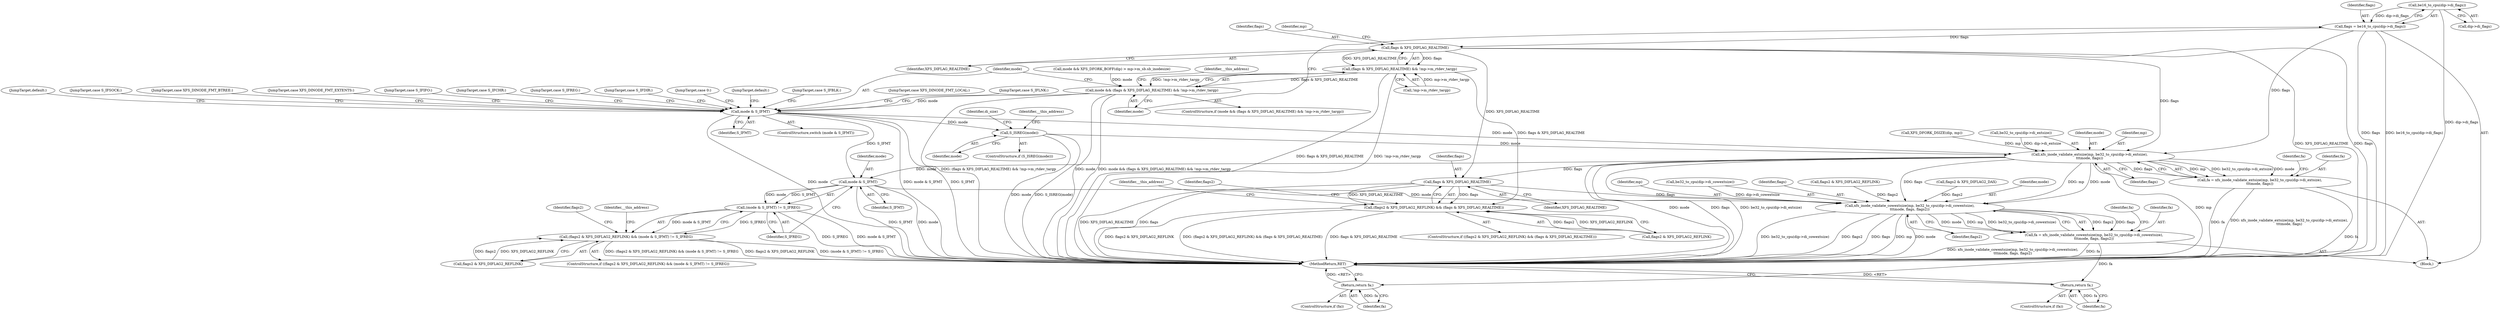 digraph "0_linux_23fcb3340d033d9f081e21e6c12c2db7eaa541d3@pointer" {
"1000259" [label="(Call,be16_to_cpu(dip->di_flags))"];
"1000257" [label="(Call,flags = be16_to_cpu(dip->di_flags))"];
"1000267" [label="(Call,flags & XFS_DIFLAG_REALTIME)"];
"1000266" [label="(Call,(flags & XFS_DIFLAG_REALTIME) && !mp->m_rtdev_targp)"];
"1000264" [label="(Call,mode && (flags & XFS_DIFLAG_REALTIME) && !mp->m_rtdev_targp)"];
"1000277" [label="(Call,mode & S_IFMT)"];
"1000304" [label="(Call,S_ISREG(mode))"];
"1000377" [label="(Call,xfs_inode_validate_extsize(mp, be32_to_cpu(dip->di_extsize),\n\t\t\tmode, flags))"];
"1000375" [label="(Call,fa = xfs_inode_validate_extsize(mp, be32_to_cpu(dip->di_extsize),\n\t\t\tmode, flags))"];
"1000387" [label="(Return,return fa;)"];
"1000424" [label="(Call,mode & S_IFMT)"];
"1000423" [label="(Call,(mode & S_IFMT) != S_IFREG)"];
"1000419" [label="(Call,(flags2 & XFS_DIFLAG2_REFLINK) && (mode & S_IFMT) != S_IFREG)"];
"1000452" [label="(Call,xfs_inode_validate_cowextsize(mp, be32_to_cpu(dip->di_cowextsize),\n\t\t\tmode, flags, flags2))"];
"1000450" [label="(Call,fa = xfs_inode_validate_cowextsize(mp, be32_to_cpu(dip->di_cowextsize),\n\t\t\tmode, flags, flags2))"];
"1000463" [label="(Return,return fa;)"];
"1000435" [label="(Call,flags & XFS_DIFLAG_REALTIME)"];
"1000431" [label="(Call,(flags2 & XFS_DIFLAG2_REFLINK) && (flags & XFS_DIFLAG_REALTIME))"];
"1000433" [label="(Identifier,flags2)"];
"1000268" [label="(Identifier,flags)"];
"1000307" [label="(Identifier,__this_address)"];
"1000265" [label="(Identifier,mode)"];
"1000385" [label="(ControlStructure,if (fa))"];
"1000418" [label="(ControlStructure,if ((flags2 & XFS_DIFLAG2_REFLINK) && (mode & S_IFMT) != S_IFREG))"];
"1000453" [label="(Identifier,mp)"];
"1000437" [label="(Identifier,XFS_DIFLAG_REALTIME)"];
"1000277" [label="(Call,mode & S_IFMT)"];
"1000283" [label="(JumpTarget,case S_IFBLK:)"];
"1000463" [label="(Return,return fa;)"];
"1000439" [label="(Identifier,__this_address)"];
"1000443" [label="(Identifier,flags2)"];
"1000279" [label="(Identifier,S_IFMT)"];
"1000454" [label="(Call,be32_to_cpu(dip->di_cowextsize))"];
"1000267" [label="(Call,flags & XFS_DIFLAG_REALTIME)"];
"1000302" [label="(JumpTarget,case XFS_DINODE_FMT_LOCAL:)"];
"1000461" [label="(ControlStructure,if (fa))"];
"1000464" [label="(Identifier,fa)"];
"1000303" [label="(ControlStructure,if (S_ISREG(mode)))"];
"1000278" [label="(Identifier,mode)"];
"1000435" [label="(Call,flags & XFS_DIFLAG_REALTIME)"];
"1000264" [label="(Call,mode && (flags & XFS_DIFLAG_REALTIME) && !mp->m_rtdev_targp)"];
"1000375" [label="(Call,fa = xfs_inode_validate_extsize(mp, be32_to_cpu(dip->di_extsize),\n\t\t\tmode, flags))"];
"1000295" [label="(JumpTarget,case S_IFLNK:)"];
"1000425" [label="(Identifier,mode)"];
"1000266" [label="(Call,(flags & XFS_DIFLAG_REALTIME) && !mp->m_rtdev_targp)"];
"1000325" [label="(JumpTarget,default:)"];
"1000270" [label="(Call,!mp->m_rtdev_targp)"];
"1000275" [label="(Identifier,__this_address)"];
"1000420" [label="(Call,flags2 & XFS_DIFLAG2_REFLINK)"];
"1000426" [label="(Identifier,S_IFMT)"];
"1000451" [label="(Identifier,fa)"];
"1000311" [label="(Call,XFS_DFORK_DSIZE(dip, mp))"];
"1000284" [label="(JumpTarget,case S_IFSOCK:)"];
"1000258" [label="(Identifier,flags)"];
"1000431" [label="(Call,(flags2 & XFS_DIFLAG2_REFLINK) && (flags & XFS_DIFLAG_REALTIME))"];
"1000276" [label="(ControlStructure,switch (mode & S_IFMT))"];
"1000323" [label="(JumpTarget,case XFS_DINODE_FMT_BTREE:)"];
"1000379" [label="(Call,be32_to_cpu(dip->di_extsize))"];
"1000304" [label="(Call,S_ISREG(mode))"];
"1000424" [label="(Call,mode & S_IFMT)"];
"1000376" [label="(Identifier,fa)"];
"1000260" [label="(Call,dip->di_flags)"];
"1000387" [label="(Return,return fa;)"];
"1000427" [label="(Identifier,S_IFREG)"];
"1000322" [label="(JumpTarget,case XFS_DINODE_FMT_EXTENTS:)"];
"1000388" [label="(Identifier,fa)"];
"1000432" [label="(Call,flags2 & XFS_DIFLAG2_REFLINK)"];
"1000257" [label="(Call,flags = be16_to_cpu(dip->di_flags))"];
"1000419" [label="(Call,(flags2 & XFS_DIFLAG2_REFLINK) && (mode & S_IFMT) != S_IFREG)"];
"1000281" [label="(JumpTarget,case S_IFIFO:)"];
"1000459" [label="(Identifier,flags)"];
"1000272" [label="(Identifier,mp)"];
"1000263" [label="(ControlStructure,if (mode && (flags & XFS_DIFLAG_REALTIME) && !mp->m_rtdev_targp))"];
"1000383" [label="(Identifier,mode)"];
"1000269" [label="(Identifier,XFS_DIFLAG_REALTIME)"];
"1000450" [label="(Call,fa = xfs_inode_validate_cowextsize(mp, be32_to_cpu(dip->di_cowextsize),\n\t\t\tmode, flags, flags2))"];
"1000282" [label="(JumpTarget,case S_IFCHR:)"];
"1000377" [label="(Call,xfs_inode_validate_extsize(mp, be32_to_cpu(dip->di_extsize),\n\t\t\tmode, flags))"];
"1000294" [label="(JumpTarget,case S_IFREG:)"];
"1000467" [label="(MethodReturn,RET)"];
"1000259" [label="(Call,be16_to_cpu(dip->di_flags))"];
"1000310" [label="(Identifier,di_size)"];
"1000378" [label="(Identifier,mp)"];
"1000442" [label="(Call,flags2 & XFS_DIFLAG2_REFLINK)"];
"1000445" [label="(Call,flags2 & XFS_DIFLAG2_DAX)"];
"1000458" [label="(Identifier,mode)"];
"1000245" [label="(Call,mode && XFS_DFORK_BOFF(dip) > mp->m_sb.sb_inodesize)"];
"1000384" [label="(Identifier,flags)"];
"1000296" [label="(JumpTarget,case S_IFDIR:)"];
"1000329" [label="(JumpTarget,case 0:)"];
"1000423" [label="(Call,(mode & S_IFMT) != S_IFREG)"];
"1000462" [label="(Identifier,fa)"];
"1000331" [label="(JumpTarget,default:)"];
"1000429" [label="(Identifier,__this_address)"];
"1000436" [label="(Identifier,flags)"];
"1000460" [label="(Identifier,flags2)"];
"1000386" [label="(Identifier,fa)"];
"1000430" [label="(ControlStructure,if ((flags2 & XFS_DIFLAG2_REFLINK) && (flags & XFS_DIFLAG_REALTIME)))"];
"1000121" [label="(Block,)"];
"1000305" [label="(Identifier,mode)"];
"1000452" [label="(Call,xfs_inode_validate_cowextsize(mp, be32_to_cpu(dip->di_cowextsize),\n\t\t\tmode, flags, flags2))"];
"1000259" -> "1000257"  [label="AST: "];
"1000259" -> "1000260"  [label="CFG: "];
"1000260" -> "1000259"  [label="AST: "];
"1000257" -> "1000259"  [label="CFG: "];
"1000259" -> "1000467"  [label="DDG: dip->di_flags"];
"1000259" -> "1000257"  [label="DDG: dip->di_flags"];
"1000257" -> "1000121"  [label="AST: "];
"1000258" -> "1000257"  [label="AST: "];
"1000265" -> "1000257"  [label="CFG: "];
"1000257" -> "1000467"  [label="DDG: be16_to_cpu(dip->di_flags)"];
"1000257" -> "1000467"  [label="DDG: flags"];
"1000257" -> "1000267"  [label="DDG: flags"];
"1000257" -> "1000377"  [label="DDG: flags"];
"1000267" -> "1000266"  [label="AST: "];
"1000267" -> "1000269"  [label="CFG: "];
"1000268" -> "1000267"  [label="AST: "];
"1000269" -> "1000267"  [label="AST: "];
"1000272" -> "1000267"  [label="CFG: "];
"1000266" -> "1000267"  [label="CFG: "];
"1000267" -> "1000467"  [label="DDG: XFS_DIFLAG_REALTIME"];
"1000267" -> "1000467"  [label="DDG: flags"];
"1000267" -> "1000266"  [label="DDG: flags"];
"1000267" -> "1000266"  [label="DDG: XFS_DIFLAG_REALTIME"];
"1000267" -> "1000377"  [label="DDG: flags"];
"1000267" -> "1000435"  [label="DDG: XFS_DIFLAG_REALTIME"];
"1000266" -> "1000264"  [label="AST: "];
"1000266" -> "1000270"  [label="CFG: "];
"1000270" -> "1000266"  [label="AST: "];
"1000264" -> "1000266"  [label="CFG: "];
"1000266" -> "1000467"  [label="DDG: flags & XFS_DIFLAG_REALTIME"];
"1000266" -> "1000467"  [label="DDG: !mp->m_rtdev_targp"];
"1000266" -> "1000264"  [label="DDG: flags & XFS_DIFLAG_REALTIME"];
"1000266" -> "1000264"  [label="DDG: !mp->m_rtdev_targp"];
"1000270" -> "1000266"  [label="DDG: mp->m_rtdev_targp"];
"1000266" -> "1000431"  [label="DDG: flags & XFS_DIFLAG_REALTIME"];
"1000264" -> "1000263"  [label="AST: "];
"1000264" -> "1000265"  [label="CFG: "];
"1000265" -> "1000264"  [label="AST: "];
"1000275" -> "1000264"  [label="CFG: "];
"1000278" -> "1000264"  [label="CFG: "];
"1000264" -> "1000467"  [label="DDG: mode"];
"1000264" -> "1000467"  [label="DDG: mode && (flags & XFS_DIFLAG_REALTIME) && !mp->m_rtdev_targp"];
"1000264" -> "1000467"  [label="DDG: (flags & XFS_DIFLAG_REALTIME) && !mp->m_rtdev_targp"];
"1000245" -> "1000264"  [label="DDG: mode"];
"1000264" -> "1000277"  [label="DDG: mode"];
"1000277" -> "1000276"  [label="AST: "];
"1000277" -> "1000279"  [label="CFG: "];
"1000278" -> "1000277"  [label="AST: "];
"1000279" -> "1000277"  [label="AST: "];
"1000281" -> "1000277"  [label="CFG: "];
"1000282" -> "1000277"  [label="CFG: "];
"1000283" -> "1000277"  [label="CFG: "];
"1000284" -> "1000277"  [label="CFG: "];
"1000294" -> "1000277"  [label="CFG: "];
"1000295" -> "1000277"  [label="CFG: "];
"1000296" -> "1000277"  [label="CFG: "];
"1000302" -> "1000277"  [label="CFG: "];
"1000322" -> "1000277"  [label="CFG: "];
"1000323" -> "1000277"  [label="CFG: "];
"1000325" -> "1000277"  [label="CFG: "];
"1000329" -> "1000277"  [label="CFG: "];
"1000331" -> "1000277"  [label="CFG: "];
"1000277" -> "1000467"  [label="DDG: mode"];
"1000277" -> "1000467"  [label="DDG: mode & S_IFMT"];
"1000277" -> "1000467"  [label="DDG: S_IFMT"];
"1000277" -> "1000304"  [label="DDG: mode"];
"1000277" -> "1000377"  [label="DDG: mode"];
"1000277" -> "1000424"  [label="DDG: S_IFMT"];
"1000304" -> "1000303"  [label="AST: "];
"1000304" -> "1000305"  [label="CFG: "];
"1000305" -> "1000304"  [label="AST: "];
"1000307" -> "1000304"  [label="CFG: "];
"1000310" -> "1000304"  [label="CFG: "];
"1000304" -> "1000467"  [label="DDG: S_ISREG(mode)"];
"1000304" -> "1000467"  [label="DDG: mode"];
"1000304" -> "1000377"  [label="DDG: mode"];
"1000377" -> "1000375"  [label="AST: "];
"1000377" -> "1000384"  [label="CFG: "];
"1000378" -> "1000377"  [label="AST: "];
"1000379" -> "1000377"  [label="AST: "];
"1000383" -> "1000377"  [label="AST: "];
"1000384" -> "1000377"  [label="AST: "];
"1000375" -> "1000377"  [label="CFG: "];
"1000377" -> "1000467"  [label="DDG: mode"];
"1000377" -> "1000467"  [label="DDG: flags"];
"1000377" -> "1000467"  [label="DDG: be32_to_cpu(dip->di_extsize)"];
"1000377" -> "1000467"  [label="DDG: mp"];
"1000377" -> "1000375"  [label="DDG: mp"];
"1000377" -> "1000375"  [label="DDG: be32_to_cpu(dip->di_extsize)"];
"1000377" -> "1000375"  [label="DDG: mode"];
"1000377" -> "1000375"  [label="DDG: flags"];
"1000311" -> "1000377"  [label="DDG: mp"];
"1000379" -> "1000377"  [label="DDG: dip->di_extsize"];
"1000377" -> "1000424"  [label="DDG: mode"];
"1000377" -> "1000435"  [label="DDG: flags"];
"1000377" -> "1000452"  [label="DDG: mp"];
"1000377" -> "1000452"  [label="DDG: mode"];
"1000377" -> "1000452"  [label="DDG: flags"];
"1000375" -> "1000121"  [label="AST: "];
"1000376" -> "1000375"  [label="AST: "];
"1000386" -> "1000375"  [label="CFG: "];
"1000375" -> "1000467"  [label="DDG: fa"];
"1000375" -> "1000467"  [label="DDG: xfs_inode_validate_extsize(mp, be32_to_cpu(dip->di_extsize),\n\t\t\tmode, flags)"];
"1000375" -> "1000387"  [label="DDG: fa"];
"1000387" -> "1000385"  [label="AST: "];
"1000387" -> "1000388"  [label="CFG: "];
"1000388" -> "1000387"  [label="AST: "];
"1000467" -> "1000387"  [label="CFG: "];
"1000387" -> "1000467"  [label="DDG: <RET>"];
"1000388" -> "1000387"  [label="DDG: fa"];
"1000424" -> "1000423"  [label="AST: "];
"1000424" -> "1000426"  [label="CFG: "];
"1000425" -> "1000424"  [label="AST: "];
"1000426" -> "1000424"  [label="AST: "];
"1000427" -> "1000424"  [label="CFG: "];
"1000424" -> "1000467"  [label="DDG: S_IFMT"];
"1000424" -> "1000467"  [label="DDG: mode"];
"1000424" -> "1000423"  [label="DDG: mode"];
"1000424" -> "1000423"  [label="DDG: S_IFMT"];
"1000424" -> "1000452"  [label="DDG: mode"];
"1000423" -> "1000419"  [label="AST: "];
"1000423" -> "1000427"  [label="CFG: "];
"1000427" -> "1000423"  [label="AST: "];
"1000419" -> "1000423"  [label="CFG: "];
"1000423" -> "1000467"  [label="DDG: S_IFREG"];
"1000423" -> "1000467"  [label="DDG: mode & S_IFMT"];
"1000423" -> "1000419"  [label="DDG: mode & S_IFMT"];
"1000423" -> "1000419"  [label="DDG: S_IFREG"];
"1000419" -> "1000418"  [label="AST: "];
"1000419" -> "1000420"  [label="CFG: "];
"1000420" -> "1000419"  [label="AST: "];
"1000429" -> "1000419"  [label="CFG: "];
"1000433" -> "1000419"  [label="CFG: "];
"1000419" -> "1000467"  [label="DDG: flags2 & XFS_DIFLAG2_REFLINK"];
"1000419" -> "1000467"  [label="DDG: (mode & S_IFMT) != S_IFREG"];
"1000419" -> "1000467"  [label="DDG: (flags2 & XFS_DIFLAG2_REFLINK) && (mode & S_IFMT) != S_IFREG"];
"1000420" -> "1000419"  [label="DDG: flags2"];
"1000420" -> "1000419"  [label="DDG: XFS_DIFLAG2_REFLINK"];
"1000452" -> "1000450"  [label="AST: "];
"1000452" -> "1000460"  [label="CFG: "];
"1000453" -> "1000452"  [label="AST: "];
"1000454" -> "1000452"  [label="AST: "];
"1000458" -> "1000452"  [label="AST: "];
"1000459" -> "1000452"  [label="AST: "];
"1000460" -> "1000452"  [label="AST: "];
"1000450" -> "1000452"  [label="CFG: "];
"1000452" -> "1000467"  [label="DDG: flags2"];
"1000452" -> "1000467"  [label="DDG: flags"];
"1000452" -> "1000467"  [label="DDG: mp"];
"1000452" -> "1000467"  [label="DDG: mode"];
"1000452" -> "1000467"  [label="DDG: be32_to_cpu(dip->di_cowextsize)"];
"1000452" -> "1000450"  [label="DDG: flags2"];
"1000452" -> "1000450"  [label="DDG: flags"];
"1000452" -> "1000450"  [label="DDG: mode"];
"1000452" -> "1000450"  [label="DDG: mp"];
"1000452" -> "1000450"  [label="DDG: be32_to_cpu(dip->di_cowextsize)"];
"1000454" -> "1000452"  [label="DDG: dip->di_cowextsize"];
"1000435" -> "1000452"  [label="DDG: flags"];
"1000442" -> "1000452"  [label="DDG: flags2"];
"1000445" -> "1000452"  [label="DDG: flags2"];
"1000450" -> "1000121"  [label="AST: "];
"1000451" -> "1000450"  [label="AST: "];
"1000462" -> "1000450"  [label="CFG: "];
"1000450" -> "1000467"  [label="DDG: xfs_inode_validate_cowextsize(mp, be32_to_cpu(dip->di_cowextsize),\n\t\t\tmode, flags, flags2)"];
"1000450" -> "1000467"  [label="DDG: fa"];
"1000450" -> "1000463"  [label="DDG: fa"];
"1000463" -> "1000461"  [label="AST: "];
"1000463" -> "1000464"  [label="CFG: "];
"1000464" -> "1000463"  [label="AST: "];
"1000467" -> "1000463"  [label="CFG: "];
"1000463" -> "1000467"  [label="DDG: <RET>"];
"1000464" -> "1000463"  [label="DDG: fa"];
"1000435" -> "1000431"  [label="AST: "];
"1000435" -> "1000437"  [label="CFG: "];
"1000436" -> "1000435"  [label="AST: "];
"1000437" -> "1000435"  [label="AST: "];
"1000431" -> "1000435"  [label="CFG: "];
"1000435" -> "1000467"  [label="DDG: flags"];
"1000435" -> "1000467"  [label="DDG: XFS_DIFLAG_REALTIME"];
"1000435" -> "1000431"  [label="DDG: flags"];
"1000435" -> "1000431"  [label="DDG: XFS_DIFLAG_REALTIME"];
"1000431" -> "1000430"  [label="AST: "];
"1000431" -> "1000432"  [label="CFG: "];
"1000432" -> "1000431"  [label="AST: "];
"1000439" -> "1000431"  [label="CFG: "];
"1000443" -> "1000431"  [label="CFG: "];
"1000431" -> "1000467"  [label="DDG: flags2 & XFS_DIFLAG2_REFLINK"];
"1000431" -> "1000467"  [label="DDG: (flags2 & XFS_DIFLAG2_REFLINK) && (flags & XFS_DIFLAG_REALTIME)"];
"1000431" -> "1000467"  [label="DDG: flags & XFS_DIFLAG_REALTIME"];
"1000432" -> "1000431"  [label="DDG: flags2"];
"1000432" -> "1000431"  [label="DDG: XFS_DIFLAG2_REFLINK"];
}
